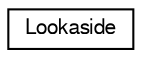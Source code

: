 digraph "Graphical Class Hierarchy"
{
  edge [fontname="FreeSans",fontsize="10",labelfontname="FreeSans",labelfontsize="10"];
  node [fontname="FreeSans",fontsize="10",shape=record];
  rankdir="LR";
  Node0 [label="Lookaside",height=0.2,width=0.4,color="black", fillcolor="white", style="filled",URL="$structLookaside.html"];
}
